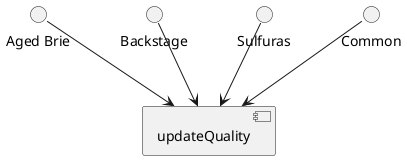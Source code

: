 @startuml
'https://plantuml.com/component-diagram
top to bottom direction


"Aged Brie" --> [updateQuality]
Backstage --> [updateQuality]
Sulfuras --> [updateQuality]
Common --> [updateQuality]


@enduml